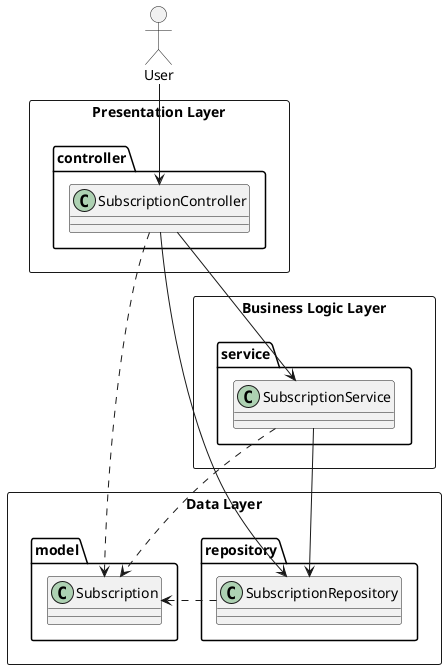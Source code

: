 @startuml
allowmixing

rectangle "Presentation Layer" {
	package controller {
		class SubscriptionController
	}
}

rectangle "Business Logic Layer" {
	package service {
		class SubscriptionService
	}
}

rectangle "Data Layer" {
	package model {
		class Subscription
	}
	package repository {
		class SubscriptionRepository
	}
}

actor User

User -down-> SubscriptionController
SubscriptionController -down-> SubscriptionService
SubscriptionController -down-> SubscriptionRepository
SubscriptionService -down-> SubscriptionRepository

SubscriptionController ..> Subscription
SubscriptionService .down.> Subscription
SubscriptionRepository .left.> Subscription

@enduml